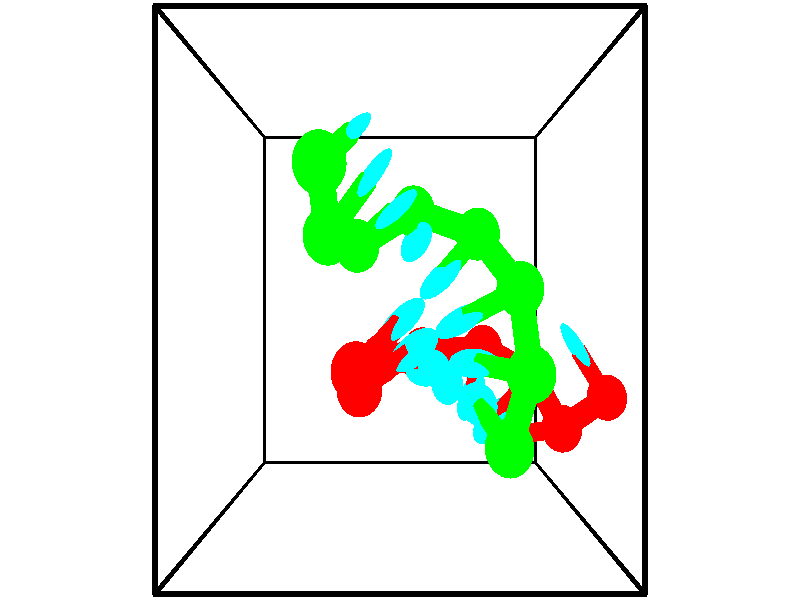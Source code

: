 // switches for output
#declare DRAW_BASES = 1; // possible values are 0, 1; only relevant for DNA ribbons
#declare DRAW_BASES_TYPE = 3; // possible values are 1, 2, 3; only relevant for DNA ribbons
#declare DRAW_FOG = 0; // set to 1 to enable fog

#include "colors.inc"

#include "transforms.inc"
background { rgb <1, 1, 1>}

#default {
   normal{
       ripples 0.25
       frequency 0.20
       turbulence 0.2
       lambda 5
   }
	finish {
		phong 0.1
		phong_size 40.
	}
}

// original window dimensions: 1024x640


// camera settings

camera {
	sky <-0, 1, 0>
	up <-0, 1, 0>
	right 1.6 * <1, 0, 0>
	location <2.5, 2.5, 11.1562>
	look_at <2.5, 2.5, 2.5>
	direction <0, 0, -8.6562>
	angle 67.0682
}


# declare cpy_camera_pos = <2.5, 2.5, 11.1562>;
# if (DRAW_FOG = 1)
fog {
	fog_type 2
	up vnormalize(cpy_camera_pos)
	color rgbt<1,1,1,0.3>
	distance 1e-5
	fog_alt 3e-3
	fog_offset 4
}
# end


// LIGHTS

# declare lum = 6;
global_settings {
	ambient_light rgb lum * <0.05, 0.05, 0.05>
	max_trace_level 15
}# declare cpy_direct_light_amount = 0.25;
light_source
{	1000 * <-1, -1, 1>,
	rgb lum * cpy_direct_light_amount
	parallel
}

light_source
{	1000 * <1, 1, -1>,
	rgb lum * cpy_direct_light_amount
	parallel
}

// strand 0

// nucleotide -1

// particle -1
sphere {
	<5.206408, 1.435339, 3.252483> 0.250000
	pigment { color rgbt <1,0,0,0> }
	no_shadow
}
cylinder {
	<4.969589, 1.757530, 3.262962>,  <4.827498, 1.950845, 3.269250>, 0.100000
	pigment { color rgbt <1,0,0,0> }
	no_shadow
}
cylinder {
	<4.969589, 1.757530, 3.262962>,  <5.206408, 1.435339, 3.252483>, 0.100000
	pigment { color rgbt <1,0,0,0> }
	no_shadow
}

// particle -1
sphere {
	<4.969589, 1.757530, 3.262962> 0.100000
	pigment { color rgbt <1,0,0,0> }
	no_shadow
}
sphere {
	0, 1
	scale<0.080000,0.200000,0.300000>
	matrix <0.805160, 0.592584, -0.023687,
		-0.034604, 0.007069, -0.999376,
		-0.592047, 0.805477, 0.026198,
		4.791975, 1.999173, 3.270822>
	pigment { color rgbt <0,1,1,0> }
	no_shadow
}
cylinder {
	<4.550404, 1.142359, 3.499556>,  <5.206408, 1.435339, 3.252483>, 0.130000
	pigment { color rgbt <1,0,0,0> }
	no_shadow
}

// nucleotide -1

// particle -1
sphere {
	<4.550404, 1.142359, 3.499556> 0.250000
	pigment { color rgbt <1,0,0,0> }
	no_shadow
}
cylinder {
	<4.174423, 1.074203, 3.381264>,  <3.948835, 1.033310, 3.310288>, 0.100000
	pigment { color rgbt <1,0,0,0> }
	no_shadow
}
cylinder {
	<4.174423, 1.074203, 3.381264>,  <4.550404, 1.142359, 3.499556>, 0.100000
	pigment { color rgbt <1,0,0,0> }
	no_shadow
}

// particle -1
sphere {
	<4.174423, 1.074203, 3.381264> 0.100000
	pigment { color rgbt <1,0,0,0> }
	no_shadow
}
sphere {
	0, 1
	scale<0.080000,0.200000,0.300000>
	matrix <-0.341296, 0.462547, 0.818271,
		-0.002636, 0.870068, -0.492925,
		-0.939952, -0.170390, -0.295731,
		3.892437, 1.023087, 3.292544>
	pigment { color rgbt <0,1,1,0> }
	no_shadow
}
cylinder {
	<4.152658, 1.719164, 3.664860>,  <4.550404, 1.142359, 3.499556>, 0.130000
	pigment { color rgbt <1,0,0,0> }
	no_shadow
}

// nucleotide -1

// particle -1
sphere {
	<4.152658, 1.719164, 3.664860> 0.250000
	pigment { color rgbt <1,0,0,0> }
	no_shadow
}
cylinder {
	<3.869579, 1.441406, 3.612740>,  <3.699732, 1.274751, 3.581467>, 0.100000
	pigment { color rgbt <1,0,0,0> }
	no_shadow
}
cylinder {
	<3.869579, 1.441406, 3.612740>,  <4.152658, 1.719164, 3.664860>, 0.100000
	pigment { color rgbt <1,0,0,0> }
	no_shadow
}

// particle -1
sphere {
	<3.869579, 1.441406, 3.612740> 0.100000
	pigment { color rgbt <1,0,0,0> }
	no_shadow
}
sphere {
	0, 1
	scale<0.080000,0.200000,0.300000>
	matrix <-0.597308, 0.489545, 0.635270,
		-0.377341, 0.527409, -0.761218,
		-0.707698, -0.694396, -0.130300,
		3.657270, 1.233088, 3.573649>
	pigment { color rgbt <0,1,1,0> }
	no_shadow
}
cylinder {
	<3.587370, 1.978032, 3.216509>,  <4.152658, 1.719164, 3.664860>, 0.130000
	pigment { color rgbt <1,0,0,0> }
	no_shadow
}

// nucleotide -1

// particle -1
sphere {
	<3.587370, 1.978032, 3.216509> 0.250000
	pigment { color rgbt <1,0,0,0> }
	no_shadow
}
cylinder {
	<3.470013, 1.705505, 3.484756>,  <3.399598, 1.541990, 3.645705>, 0.100000
	pigment { color rgbt <1,0,0,0> }
	no_shadow
}
cylinder {
	<3.470013, 1.705505, 3.484756>,  <3.587370, 1.978032, 3.216509>, 0.100000
	pigment { color rgbt <1,0,0,0> }
	no_shadow
}

// particle -1
sphere {
	<3.470013, 1.705505, 3.484756> 0.100000
	pigment { color rgbt <1,0,0,0> }
	no_shadow
}
sphere {
	0, 1
	scale<0.080000,0.200000,0.300000>
	matrix <-0.640267, 0.660962, 0.391391,
		-0.709914, -0.314543, -0.630146,
		-0.293394, -0.681316, 0.670618,
		3.381994, 1.501111, 3.685942>
	pigment { color rgbt <0,1,1,0> }
	no_shadow
}
cylinder {
	<2.792512, 1.954433, 3.327757>,  <3.587370, 1.978032, 3.216509>, 0.130000
	pigment { color rgbt <1,0,0,0> }
	no_shadow
}

// nucleotide -1

// particle -1
sphere {
	<2.792512, 1.954433, 3.327757> 0.250000
	pigment { color rgbt <1,0,0,0> }
	no_shadow
}
cylinder {
	<2.945232, 1.793427, 3.660553>,  <3.036865, 1.696823, 3.860231>, 0.100000
	pigment { color rgbt <1,0,0,0> }
	no_shadow
}
cylinder {
	<2.945232, 1.793427, 3.660553>,  <2.792512, 1.954433, 3.327757>, 0.100000
	pigment { color rgbt <1,0,0,0> }
	no_shadow
}

// particle -1
sphere {
	<2.945232, 1.793427, 3.660553> 0.100000
	pigment { color rgbt <1,0,0,0> }
	no_shadow
}
sphere {
	0, 1
	scale<0.080000,0.200000,0.300000>
	matrix <-0.683363, 0.483148, 0.547342,
		-0.622289, -0.777527, -0.090598,
		0.381801, -0.402516, 0.831991,
		3.059773, 1.672672, 3.910150>
	pigment { color rgbt <0,1,1,0> }
	no_shadow
}
cylinder {
	<2.271193, 1.903376, 3.779733>,  <2.792512, 1.954433, 3.327757>, 0.130000
	pigment { color rgbt <1,0,0,0> }
	no_shadow
}

// nucleotide -1

// particle -1
sphere {
	<2.271193, 1.903376, 3.779733> 0.250000
	pigment { color rgbt <1,0,0,0> }
	no_shadow
}
cylinder {
	<2.578896, 1.875626, 4.033798>,  <2.763517, 1.858975, 4.186237>, 0.100000
	pigment { color rgbt <1,0,0,0> }
	no_shadow
}
cylinder {
	<2.578896, 1.875626, 4.033798>,  <2.271193, 1.903376, 3.779733>, 0.100000
	pigment { color rgbt <1,0,0,0> }
	no_shadow
}

// particle -1
sphere {
	<2.578896, 1.875626, 4.033798> 0.100000
	pigment { color rgbt <1,0,0,0> }
	no_shadow
}
sphere {
	0, 1
	scale<0.080000,0.200000,0.300000>
	matrix <-0.494772, 0.564319, 0.660866,
		-0.404282, -0.822637, 0.399781,
		0.769257, -0.069376, 0.635162,
		2.809673, 1.854813, 4.224347>
	pigment { color rgbt <0,1,1,0> }
	no_shadow
}
cylinder {
	<2.055958, 1.678423, 4.530928>,  <2.271193, 1.903376, 3.779733>, 0.130000
	pigment { color rgbt <1,0,0,0> }
	no_shadow
}

// nucleotide -1

// particle -1
sphere {
	<2.055958, 1.678423, 4.530928> 0.250000
	pigment { color rgbt <1,0,0,0> }
	no_shadow
}
cylinder {
	<2.396484, 1.888100, 4.539749>,  <2.600800, 2.013906, 4.545042>, 0.100000
	pigment { color rgbt <1,0,0,0> }
	no_shadow
}
cylinder {
	<2.396484, 1.888100, 4.539749>,  <2.055958, 1.678423, 4.530928>, 0.100000
	pigment { color rgbt <1,0,0,0> }
	no_shadow
}

// particle -1
sphere {
	<2.396484, 1.888100, 4.539749> 0.100000
	pigment { color rgbt <1,0,0,0> }
	no_shadow
}
sphere {
	0, 1
	scale<0.080000,0.200000,0.300000>
	matrix <-0.418845, 0.653714, 0.630259,
		0.315960, -0.545786, 0.776071,
		0.851315, 0.524191, 0.022052,
		2.651879, 2.045357, 4.546365>
	pigment { color rgbt <0,1,1,0> }
	no_shadow
}
cylinder {
	<2.061632, 1.907832, 5.159273>,  <2.055958, 1.678423, 4.530928>, 0.130000
	pigment { color rgbt <1,0,0,0> }
	no_shadow
}

// nucleotide -1

// particle -1
sphere {
	<2.061632, 1.907832, 5.159273> 0.250000
	pigment { color rgbt <1,0,0,0> }
	no_shadow
}
cylinder {
	<2.327110, 2.148041, 4.980888>,  <2.486397, 2.292166, 4.873857>, 0.100000
	pigment { color rgbt <1,0,0,0> }
	no_shadow
}
cylinder {
	<2.327110, 2.148041, 4.980888>,  <2.061632, 1.907832, 5.159273>, 0.100000
	pigment { color rgbt <1,0,0,0> }
	no_shadow
}

// particle -1
sphere {
	<2.327110, 2.148041, 4.980888> 0.100000
	pigment { color rgbt <1,0,0,0> }
	no_shadow
}
sphere {
	0, 1
	scale<0.080000,0.200000,0.300000>
	matrix <-0.443257, 0.795998, 0.412202,
		0.602521, -0.075901, 0.794486,
		0.663695, 0.600522, -0.445962,
		2.526219, 2.328197, 4.847100>
	pigment { color rgbt <0,1,1,0> }
	no_shadow
}
// strand 1

// nucleotide -1

// particle -1
sphere {
	<1.755696, 3.555478, 5.588729> 0.250000
	pigment { color rgbt <0,1,0,0> }
	no_shadow
}
cylinder {
	<1.905914, 3.765060, 5.282936>,  <1.996046, 3.890810, 5.099460>, 0.100000
	pigment { color rgbt <0,1,0,0> }
	no_shadow
}
cylinder {
	<1.905914, 3.765060, 5.282936>,  <1.755696, 3.555478, 5.588729>, 0.100000
	pigment { color rgbt <0,1,0,0> }
	no_shadow
}

// particle -1
sphere {
	<1.905914, 3.765060, 5.282936> 0.100000
	pigment { color rgbt <0,1,0,0> }
	no_shadow
}
sphere {
	0, 1
	scale<0.080000,0.200000,0.300000>
	matrix <0.600984, -0.765605, -0.229495,
		-0.705537, -0.373256, -0.602409,
		0.375547, 0.523956, -0.764484,
		2.018578, 3.922247, 5.053591>
	pigment { color rgbt <0,1,1,0> }
	no_shadow
}
cylinder {
	<1.776840, 3.037317, 5.106127>,  <1.755696, 3.555478, 5.588729>, 0.130000
	pigment { color rgbt <0,1,0,0> }
	no_shadow
}

// nucleotide -1

// particle -1
sphere {
	<1.776840, 3.037317, 5.106127> 0.250000
	pigment { color rgbt <0,1,0,0> }
	no_shadow
}
cylinder {
	<2.026419, 3.340927, 5.031754>,  <2.176166, 3.523093, 4.987130>, 0.100000
	pigment { color rgbt <0,1,0,0> }
	no_shadow
}
cylinder {
	<2.026419, 3.340927, 5.031754>,  <1.776840, 3.037317, 5.106127>, 0.100000
	pigment { color rgbt <0,1,0,0> }
	no_shadow
}

// particle -1
sphere {
	<2.026419, 3.340927, 5.031754> 0.100000
	pigment { color rgbt <0,1,0,0> }
	no_shadow
}
sphere {
	0, 1
	scale<0.080000,0.200000,0.300000>
	matrix <0.711639, -0.650186, -0.266135,
		-0.322894, 0.033737, -0.945834,
		0.623947, 0.759025, -0.185933,
		2.213603, 3.568635, 4.975974>
	pigment { color rgbt <0,1,1,0> }
	no_shadow
}
cylinder {
	<2.020924, 3.004617, 4.392947>,  <1.776840, 3.037317, 5.106127>, 0.130000
	pigment { color rgbt <0,1,0,0> }
	no_shadow
}

// nucleotide -1

// particle -1
sphere {
	<2.020924, 3.004617, 4.392947> 0.250000
	pigment { color rgbt <0,1,0,0> }
	no_shadow
}
cylinder {
	<2.269997, 3.164978, 4.661736>,  <2.419440, 3.261194, 4.823009>, 0.100000
	pigment { color rgbt <0,1,0,0> }
	no_shadow
}
cylinder {
	<2.269997, 3.164978, 4.661736>,  <2.020924, 3.004617, 4.392947>, 0.100000
	pigment { color rgbt <0,1,0,0> }
	no_shadow
}

// particle -1
sphere {
	<2.269997, 3.164978, 4.661736> 0.100000
	pigment { color rgbt <0,1,0,0> }
	no_shadow
}
sphere {
	0, 1
	scale<0.080000,0.200000,0.300000>
	matrix <0.592938, -0.802121, -0.070895,
		0.510582, 0.442583, -0.737175,
		0.622681, 0.400901, 0.671973,
		2.456801, 3.285248, 4.863328>
	pigment { color rgbt <0,1,1,0> }
	no_shadow
}
cylinder {
	<2.656965, 3.364191, 4.093399>,  <2.020924, 3.004617, 4.392947>, 0.130000
	pigment { color rgbt <0,1,0,0> }
	no_shadow
}

// nucleotide -1

// particle -1
sphere {
	<2.656965, 3.364191, 4.093399> 0.250000
	pigment { color rgbt <0,1,0,0> }
	no_shadow
}
cylinder {
	<2.666273, 3.167892, 4.441795>,  <2.671858, 3.050114, 4.650834>, 0.100000
	pigment { color rgbt <0,1,0,0> }
	no_shadow
}
cylinder {
	<2.666273, 3.167892, 4.441795>,  <2.656965, 3.364191, 4.093399>, 0.100000
	pigment { color rgbt <0,1,0,0> }
	no_shadow
}

// particle -1
sphere {
	<2.666273, 3.167892, 4.441795> 0.100000
	pigment { color rgbt <0,1,0,0> }
	no_shadow
}
sphere {
	0, 1
	scale<0.080000,0.200000,0.300000>
	matrix <0.604990, -0.686679, -0.403061,
		0.795893, 0.536321, 0.280916,
		0.023271, -0.490745, 0.870992,
		2.673254, 3.020669, 4.703093>
	pigment { color rgbt <0,1,1,0> }
	no_shadow
}
cylinder {
	<3.383395, 3.124280, 4.286290>,  <2.656965, 3.364191, 4.093399>, 0.130000
	pigment { color rgbt <0,1,0,0> }
	no_shadow
}

// nucleotide -1

// particle -1
sphere {
	<3.383395, 3.124280, 4.286290> 0.250000
	pigment { color rgbt <0,1,0,0> }
	no_shadow
}
cylinder {
	<3.129547, 2.880569, 4.476463>,  <2.977238, 2.734343, 4.590568>, 0.100000
	pigment { color rgbt <0,1,0,0> }
	no_shadow
}
cylinder {
	<3.129547, 2.880569, 4.476463>,  <3.383395, 3.124280, 4.286290>, 0.100000
	pigment { color rgbt <0,1,0,0> }
	no_shadow
}

// particle -1
sphere {
	<3.129547, 2.880569, 4.476463> 0.100000
	pigment { color rgbt <0,1,0,0> }
	no_shadow
}
sphere {
	0, 1
	scale<0.080000,0.200000,0.300000>
	matrix <0.479664, -0.792888, -0.375833,
		0.605953, -0.010463, 0.795432,
		-0.634621, -0.609277, 0.475434,
		2.939161, 2.697786, 4.619094>
	pigment { color rgbt <0,1,1,0> }
	no_shadow
}
cylinder {
	<3.780879, 2.596202, 4.722852>,  <3.383395, 3.124280, 4.286290>, 0.130000
	pigment { color rgbt <0,1,0,0> }
	no_shadow
}

// nucleotide -1

// particle -1
sphere {
	<3.780879, 2.596202, 4.722852> 0.250000
	pigment { color rgbt <0,1,0,0> }
	no_shadow
}
cylinder {
	<3.423588, 2.434036, 4.645103>,  <3.209213, 2.336737, 4.598454>, 0.100000
	pigment { color rgbt <0,1,0,0> }
	no_shadow
}
cylinder {
	<3.423588, 2.434036, 4.645103>,  <3.780879, 2.596202, 4.722852>, 0.100000
	pigment { color rgbt <0,1,0,0> }
	no_shadow
}

// particle -1
sphere {
	<3.423588, 2.434036, 4.645103> 0.100000
	pigment { color rgbt <0,1,0,0> }
	no_shadow
}
sphere {
	0, 1
	scale<0.080000,0.200000,0.300000>
	matrix <0.449593, -0.802817, -0.391600,
		0.002717, -0.437176, 0.899372,
		-0.893230, -0.405415, -0.194370,
		3.155619, 2.312412, 4.586792>
	pigment { color rgbt <0,1,1,0> }
	no_shadow
}
cylinder {
	<3.841888, 1.865590, 4.981987>,  <3.780879, 2.596202, 4.722852>, 0.130000
	pigment { color rgbt <0,1,0,0> }
	no_shadow
}

// nucleotide -1

// particle -1
sphere {
	<3.841888, 1.865590, 4.981987> 0.250000
	pigment { color rgbt <0,1,0,0> }
	no_shadow
}
cylinder {
	<3.534662, 1.899185, 4.728050>,  <3.350327, 1.919343, 4.575688>, 0.100000
	pigment { color rgbt <0,1,0,0> }
	no_shadow
}
cylinder {
	<3.534662, 1.899185, 4.728050>,  <3.841888, 1.865590, 4.981987>, 0.100000
	pigment { color rgbt <0,1,0,0> }
	no_shadow
}

// particle -1
sphere {
	<3.534662, 1.899185, 4.728050> 0.100000
	pigment { color rgbt <0,1,0,0> }
	no_shadow
}
sphere {
	0, 1
	scale<0.080000,0.200000,0.300000>
	matrix <0.252451, -0.871363, -0.420709,
		-0.588512, -0.483397, 0.648059,
		-0.768064, 0.083989, -0.634842,
		3.304243, 1.924382, 4.537598>
	pigment { color rgbt <0,1,1,0> }
	no_shadow
}
cylinder {
	<3.622381, 1.231040, 4.963039>,  <3.841888, 1.865590, 4.981987>, 0.130000
	pigment { color rgbt <0,1,0,0> }
	no_shadow
}

// nucleotide -1

// particle -1
sphere {
	<3.622381, 1.231040, 4.963039> 0.250000
	pigment { color rgbt <0,1,0,0> }
	no_shadow
}
cylinder {
	<3.481071, 1.402191, 4.630264>,  <3.396286, 1.504882, 4.430600>, 0.100000
	pigment { color rgbt <0,1,0,0> }
	no_shadow
}
cylinder {
	<3.481071, 1.402191, 4.630264>,  <3.622381, 1.231040, 4.963039>, 0.100000
	pigment { color rgbt <0,1,0,0> }
	no_shadow
}

// particle -1
sphere {
	<3.481071, 1.402191, 4.630264> 0.100000
	pigment { color rgbt <0,1,0,0> }
	no_shadow
}
sphere {
	0, 1
	scale<0.080000,0.200000,0.300000>
	matrix <0.445041, -0.705343, -0.551752,
		-0.822883, -0.565165, 0.058755,
		-0.353273, 0.427879, -0.831936,
		3.375089, 1.530555, 4.380683>
	pigment { color rgbt <0,1,1,0> }
	no_shadow
}
// box output
cylinder {
	<0.000000, 0.000000, 0.000000>,  <5.000000, 0.000000, 0.000000>, 0.025000
	pigment { color rgbt <0,0,0,0> }
	no_shadow
}
cylinder {
	<0.000000, 0.000000, 0.000000>,  <0.000000, 5.000000, 0.000000>, 0.025000
	pigment { color rgbt <0,0,0,0> }
	no_shadow
}
cylinder {
	<0.000000, 0.000000, 0.000000>,  <0.000000, 0.000000, 5.000000>, 0.025000
	pigment { color rgbt <0,0,0,0> }
	no_shadow
}
cylinder {
	<5.000000, 5.000000, 5.000000>,  <0.000000, 5.000000, 5.000000>, 0.025000
	pigment { color rgbt <0,0,0,0> }
	no_shadow
}
cylinder {
	<5.000000, 5.000000, 5.000000>,  <5.000000, 0.000000, 5.000000>, 0.025000
	pigment { color rgbt <0,0,0,0> }
	no_shadow
}
cylinder {
	<5.000000, 5.000000, 5.000000>,  <5.000000, 5.000000, 0.000000>, 0.025000
	pigment { color rgbt <0,0,0,0> }
	no_shadow
}
cylinder {
	<0.000000, 0.000000, 5.000000>,  <0.000000, 5.000000, 5.000000>, 0.025000
	pigment { color rgbt <0,0,0,0> }
	no_shadow
}
cylinder {
	<0.000000, 0.000000, 5.000000>,  <5.000000, 0.000000, 5.000000>, 0.025000
	pigment { color rgbt <0,0,0,0> }
	no_shadow
}
cylinder {
	<5.000000, 5.000000, 0.000000>,  <0.000000, 5.000000, 0.000000>, 0.025000
	pigment { color rgbt <0,0,0,0> }
	no_shadow
}
cylinder {
	<5.000000, 5.000000, 0.000000>,  <5.000000, 0.000000, 0.000000>, 0.025000
	pigment { color rgbt <0,0,0,0> }
	no_shadow
}
cylinder {
	<5.000000, 0.000000, 5.000000>,  <5.000000, 0.000000, 0.000000>, 0.025000
	pigment { color rgbt <0,0,0,0> }
	no_shadow
}
cylinder {
	<0.000000, 5.000000, 0.000000>,  <0.000000, 5.000000, 5.000000>, 0.025000
	pigment { color rgbt <0,0,0,0> }
	no_shadow
}
// end of box output
